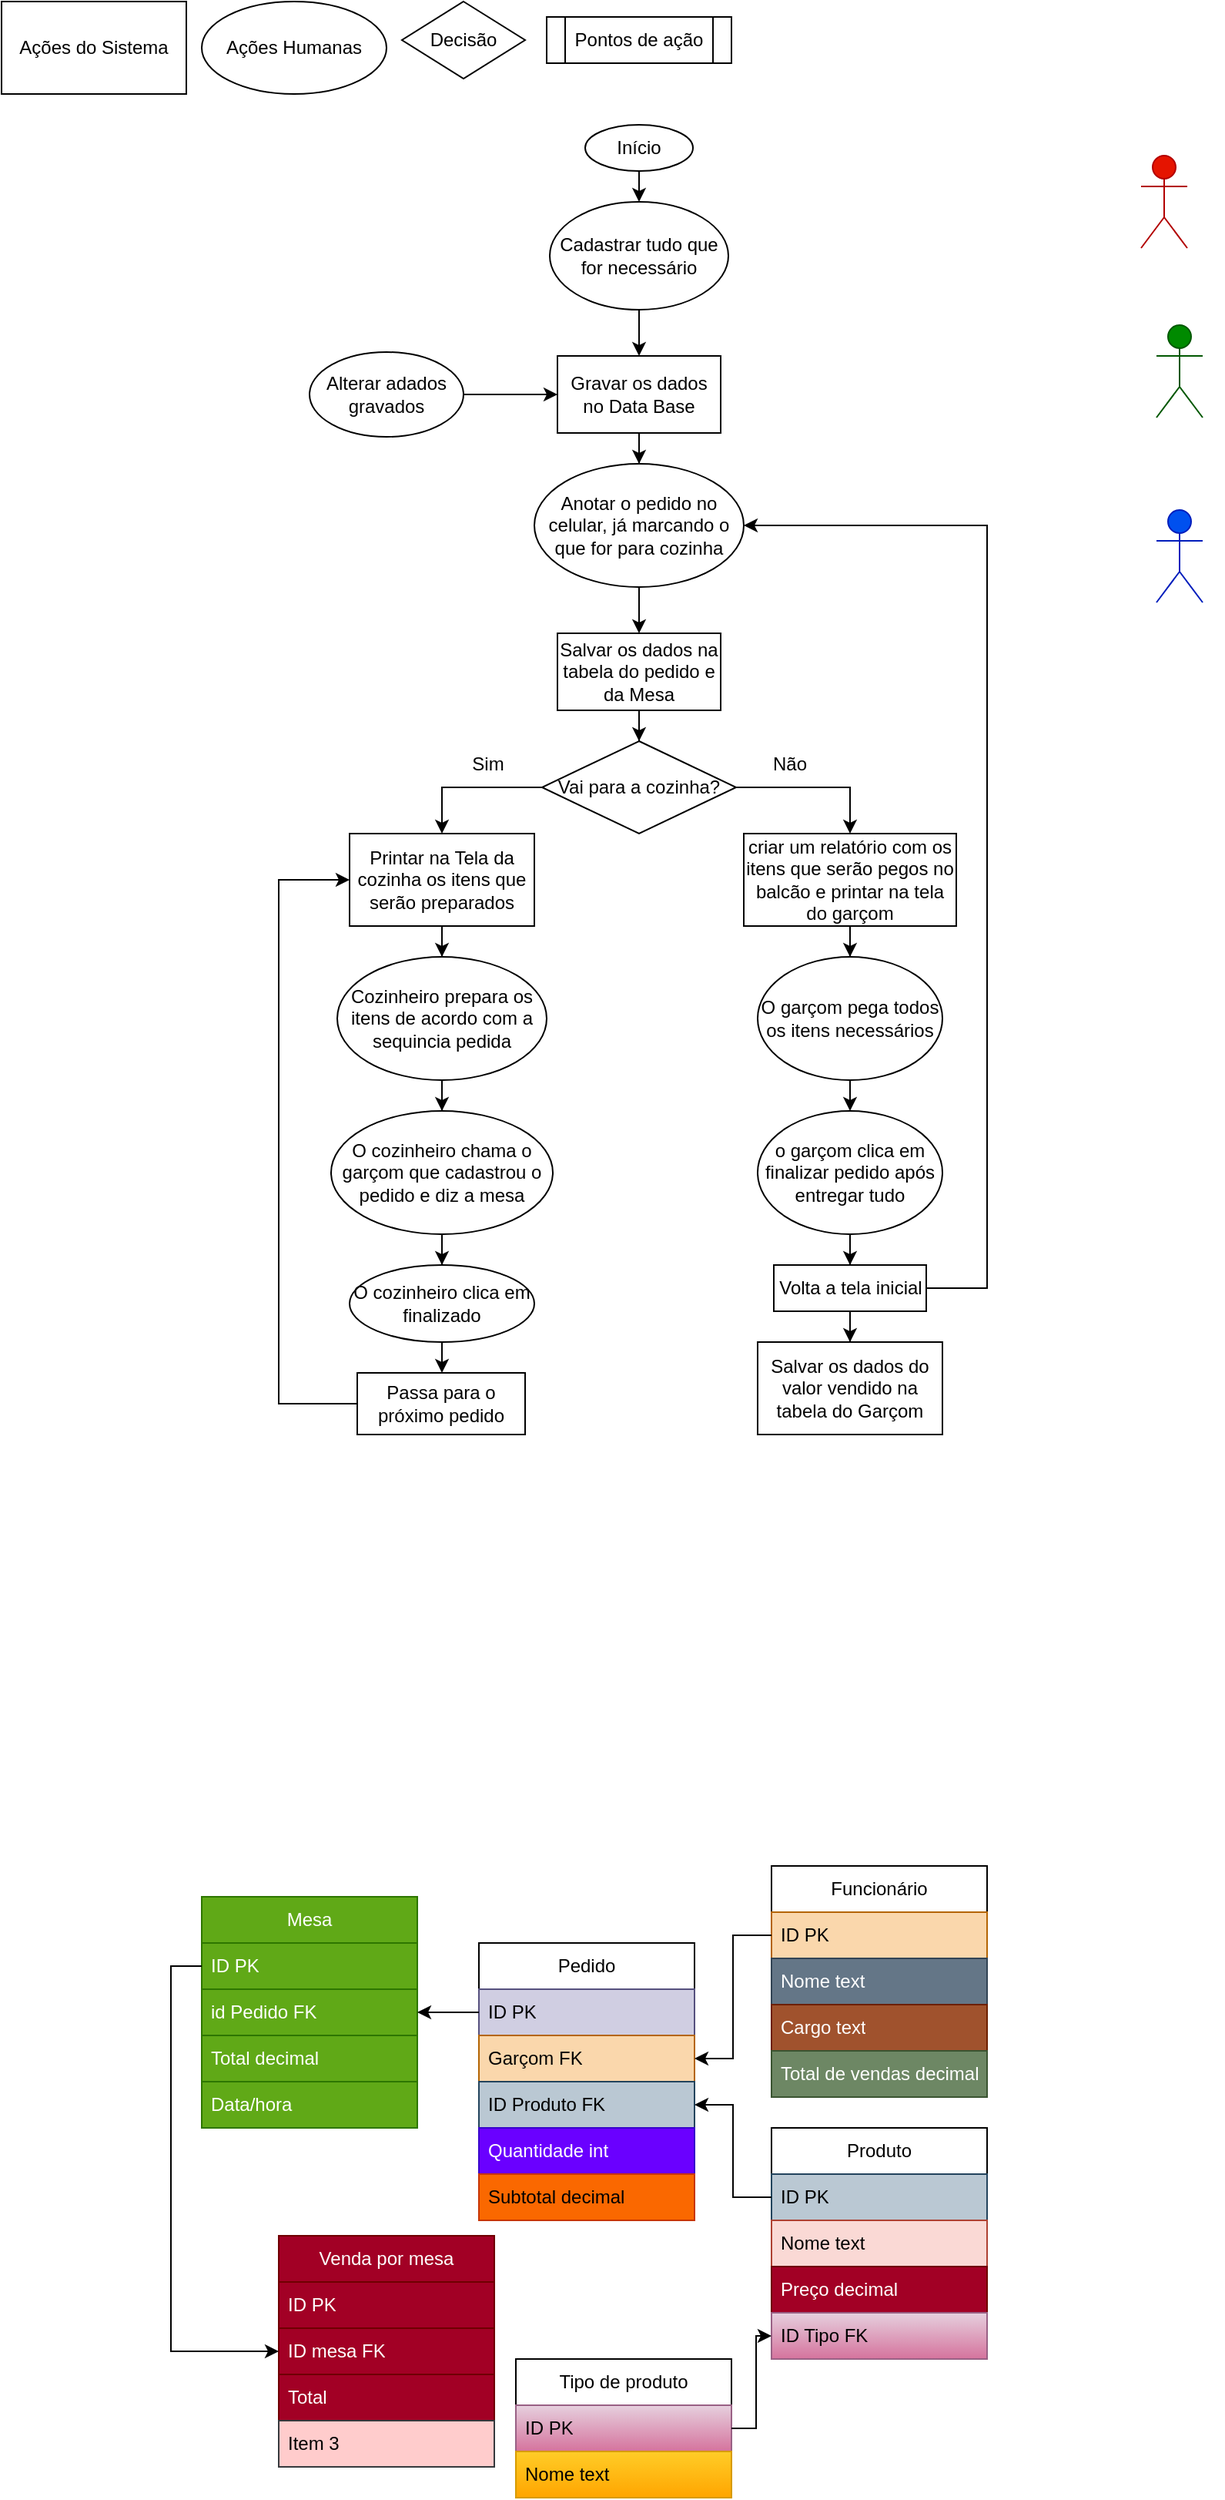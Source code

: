 <mxfile version="24.1.0" type="device">
  <diagram name="Página-1" id="1Tql2ecSNOwW80QSVyGi">
    <mxGraphModel dx="1050" dy="621" grid="1" gridSize="10" guides="1" tooltips="1" connect="1" arrows="1" fold="1" page="1" pageScale="1" pageWidth="827" pageHeight="1169" math="0" shadow="0">
      <root>
        <mxCell id="0" />
        <mxCell id="1" parent="0" />
        <mxCell id="56JyR-bc5Yv8i7RmvaTg-1" value="Ações do Sistema" style="rounded=0;whiteSpace=wrap;html=1;" parent="1" vertex="1">
          <mxGeometry width="120" height="60" as="geometry" />
        </mxCell>
        <mxCell id="56JyR-bc5Yv8i7RmvaTg-2" value="Ações Humanas" style="ellipse;whiteSpace=wrap;html=1;" parent="1" vertex="1">
          <mxGeometry x="130" width="120" height="60" as="geometry" />
        </mxCell>
        <mxCell id="56JyR-bc5Yv8i7RmvaTg-3" value="Decisão" style="rhombus;whiteSpace=wrap;html=1;" parent="1" vertex="1">
          <mxGeometry x="260" width="80" height="50" as="geometry" />
        </mxCell>
        <mxCell id="56JyR-bc5Yv8i7RmvaTg-4" value="Pontos de ação" style="shape=process;whiteSpace=wrap;html=1;backgroundOutline=1;" parent="1" vertex="1">
          <mxGeometry x="354" y="10" width="120" height="30" as="geometry" />
        </mxCell>
        <mxCell id="YjTdUMy0hwMRpe88G5Yf-2" style="edgeStyle=orthogonalEdgeStyle;rounded=0;orthogonalLoop=1;jettySize=auto;html=1;exitX=0.5;exitY=1;exitDx=0;exitDy=0;entryX=0.5;entryY=0;entryDx=0;entryDy=0;" parent="1" source="56JyR-bc5Yv8i7RmvaTg-8" target="YjTdUMy0hwMRpe88G5Yf-1" edge="1">
          <mxGeometry relative="1" as="geometry" />
        </mxCell>
        <mxCell id="56JyR-bc5Yv8i7RmvaTg-8" value="Início" style="ellipse;whiteSpace=wrap;html=1;" parent="1" vertex="1">
          <mxGeometry x="379" y="80" width="70" height="30" as="geometry" />
        </mxCell>
        <mxCell id="YjTdUMy0hwMRpe88G5Yf-4" value="" style="edgeStyle=orthogonalEdgeStyle;rounded=0;orthogonalLoop=1;jettySize=auto;html=1;" parent="1" source="YjTdUMy0hwMRpe88G5Yf-1" target="YjTdUMy0hwMRpe88G5Yf-3" edge="1">
          <mxGeometry relative="1" as="geometry" />
        </mxCell>
        <mxCell id="YjTdUMy0hwMRpe88G5Yf-1" value="Cadastrar tudo que for necessário" style="ellipse;whiteSpace=wrap;html=1;" parent="1" vertex="1">
          <mxGeometry x="356" y="130" width="116" height="70" as="geometry" />
        </mxCell>
        <mxCell id="YjTdUMy0hwMRpe88G5Yf-7" value="" style="edgeStyle=orthogonalEdgeStyle;rounded=0;orthogonalLoop=1;jettySize=auto;html=1;" parent="1" source="YjTdUMy0hwMRpe88G5Yf-3" target="YjTdUMy0hwMRpe88G5Yf-6" edge="1">
          <mxGeometry relative="1" as="geometry" />
        </mxCell>
        <mxCell id="YjTdUMy0hwMRpe88G5Yf-3" value="Gravar os dados no Data Base" style="rounded=0;whiteSpace=wrap;html=1;" parent="1" vertex="1">
          <mxGeometry x="361" y="230" width="106" height="50" as="geometry" />
        </mxCell>
        <mxCell id="YjTdUMy0hwMRpe88G5Yf-9" value="" style="edgeStyle=orthogonalEdgeStyle;rounded=0;orthogonalLoop=1;jettySize=auto;html=1;" parent="1" source="YjTdUMy0hwMRpe88G5Yf-6" edge="1">
          <mxGeometry relative="1" as="geometry">
            <mxPoint x="414" y="410" as="targetPoint" />
          </mxGeometry>
        </mxCell>
        <mxCell id="YjTdUMy0hwMRpe88G5Yf-6" value="Anotar o pedido no celular, já marcando o que for para cozinha" style="ellipse;whiteSpace=wrap;html=1;" parent="1" vertex="1">
          <mxGeometry x="346" y="300" width="136" height="80" as="geometry" />
        </mxCell>
        <mxCell id="YjTdUMy0hwMRpe88G5Yf-10" value="Garçom" style="shape=umlActor;verticalLabelPosition=bottom;verticalAlign=top;html=1;outlineConnect=0;fillColor=#e51400;fontColor=#ffffff;strokeColor=#B20000;" parent="1" vertex="1">
          <mxGeometry x="740" y="100" width="30" height="60" as="geometry" />
        </mxCell>
        <mxCell id="YjTdUMy0hwMRpe88G5Yf-13" value="Gestor" style="shape=umlActor;verticalLabelPosition=bottom;verticalAlign=top;html=1;outlineConnect=0;fillColor=#008a00;fontColor=#ffffff;strokeColor=#005700;" parent="1" vertex="1">
          <mxGeometry x="750" y="210" width="30" height="60" as="geometry" />
        </mxCell>
        <mxCell id="YjTdUMy0hwMRpe88G5Yf-15" value="Cozinheiro" style="shape=umlActor;verticalLabelPosition=bottom;verticalAlign=top;html=1;outlineConnect=0;fillColor=#0050ef;fontColor=#ffffff;strokeColor=#001DBC;" parent="1" vertex="1">
          <mxGeometry x="750" y="330" width="30" height="60" as="geometry" />
        </mxCell>
        <mxCell id="YjTdUMy0hwMRpe88G5Yf-21" value="" style="edgeStyle=orthogonalEdgeStyle;rounded=0;orthogonalLoop=1;jettySize=auto;html=1;" parent="1" source="YjTdUMy0hwMRpe88G5Yf-17" target="YjTdUMy0hwMRpe88G5Yf-20" edge="1">
          <mxGeometry relative="1" as="geometry" />
        </mxCell>
        <mxCell id="YjTdUMy0hwMRpe88G5Yf-17" value="Salvar os dados na tabela do pedido e da Mesa" style="rounded=0;whiteSpace=wrap;html=1;" parent="1" vertex="1">
          <mxGeometry x="361" y="410" width="106" height="50" as="geometry" />
        </mxCell>
        <mxCell id="YjTdUMy0hwMRpe88G5Yf-26" style="edgeStyle=orthogonalEdgeStyle;rounded=0;orthogonalLoop=1;jettySize=auto;html=1;exitX=0;exitY=0.5;exitDx=0;exitDy=0;entryX=0.5;entryY=0;entryDx=0;entryDy=0;" parent="1" source="YjTdUMy0hwMRpe88G5Yf-20" target="YjTdUMy0hwMRpe88G5Yf-25" edge="1">
          <mxGeometry relative="1" as="geometry" />
        </mxCell>
        <mxCell id="YjTdUMy0hwMRpe88G5Yf-28" style="edgeStyle=orthogonalEdgeStyle;rounded=0;orthogonalLoop=1;jettySize=auto;html=1;exitX=1;exitY=0.5;exitDx=0;exitDy=0;entryX=0.5;entryY=0;entryDx=0;entryDy=0;" parent="1" source="YjTdUMy0hwMRpe88G5Yf-20" target="YjTdUMy0hwMRpe88G5Yf-27" edge="1">
          <mxGeometry relative="1" as="geometry" />
        </mxCell>
        <mxCell id="YjTdUMy0hwMRpe88G5Yf-20" value="Vai para a cozinha?" style="rhombus;whiteSpace=wrap;html=1;" parent="1" vertex="1">
          <mxGeometry x="351" y="480" width="126" height="60" as="geometry" />
        </mxCell>
        <mxCell id="YjTdUMy0hwMRpe88G5Yf-22" value="Sim" style="text;html=1;align=center;verticalAlign=middle;whiteSpace=wrap;rounded=0;" parent="1" vertex="1">
          <mxGeometry x="286" y="480" width="60" height="30" as="geometry" />
        </mxCell>
        <mxCell id="YjTdUMy0hwMRpe88G5Yf-24" value="Não" style="text;html=1;align=center;verticalAlign=middle;whiteSpace=wrap;rounded=0;" parent="1" vertex="1">
          <mxGeometry x="482" y="480" width="60" height="30" as="geometry" />
        </mxCell>
        <mxCell id="YjTdUMy0hwMRpe88G5Yf-30" style="edgeStyle=orthogonalEdgeStyle;rounded=0;orthogonalLoop=1;jettySize=auto;html=1;exitX=0.5;exitY=1;exitDx=0;exitDy=0;" parent="1" source="YjTdUMy0hwMRpe88G5Yf-25" target="YjTdUMy0hwMRpe88G5Yf-29" edge="1">
          <mxGeometry relative="1" as="geometry" />
        </mxCell>
        <mxCell id="YjTdUMy0hwMRpe88G5Yf-25" value="Printar na Tela da cozinha os itens que serão preparados" style="rounded=0;whiteSpace=wrap;html=1;" parent="1" vertex="1">
          <mxGeometry x="226" y="540" width="120" height="60" as="geometry" />
        </mxCell>
        <mxCell id="YjTdUMy0hwMRpe88G5Yf-32" value="" style="edgeStyle=orthogonalEdgeStyle;rounded=0;orthogonalLoop=1;jettySize=auto;html=1;" parent="1" source="YjTdUMy0hwMRpe88G5Yf-27" target="YjTdUMy0hwMRpe88G5Yf-31" edge="1">
          <mxGeometry relative="1" as="geometry" />
        </mxCell>
        <mxCell id="YjTdUMy0hwMRpe88G5Yf-27" value="criar um relatório com os itens que serão pegos no balcão e printar na tela do garçom" style="rounded=0;whiteSpace=wrap;html=1;" parent="1" vertex="1">
          <mxGeometry x="482" y="540" width="138" height="60" as="geometry" />
        </mxCell>
        <mxCell id="YjTdUMy0hwMRpe88G5Yf-42" style="edgeStyle=orthogonalEdgeStyle;rounded=0;orthogonalLoop=1;jettySize=auto;html=1;exitX=0.5;exitY=1;exitDx=0;exitDy=0;" parent="1" source="YjTdUMy0hwMRpe88G5Yf-29" target="YjTdUMy0hwMRpe88G5Yf-41" edge="1">
          <mxGeometry relative="1" as="geometry" />
        </mxCell>
        <mxCell id="YjTdUMy0hwMRpe88G5Yf-29" value="Cozinheiro prepara os itens de acordo com a sequincia pedida" style="ellipse;whiteSpace=wrap;html=1;" parent="1" vertex="1">
          <mxGeometry x="218" y="620" width="136" height="80" as="geometry" />
        </mxCell>
        <mxCell id="YjTdUMy0hwMRpe88G5Yf-34" style="edgeStyle=orthogonalEdgeStyle;rounded=0;orthogonalLoop=1;jettySize=auto;html=1;exitX=0.5;exitY=1;exitDx=0;exitDy=0;entryX=0.5;entryY=0;entryDx=0;entryDy=0;" parent="1" source="YjTdUMy0hwMRpe88G5Yf-31" target="YjTdUMy0hwMRpe88G5Yf-33" edge="1">
          <mxGeometry relative="1" as="geometry" />
        </mxCell>
        <mxCell id="YjTdUMy0hwMRpe88G5Yf-31" value="O garçom pega todos os itens necessários" style="ellipse;whiteSpace=wrap;html=1;" parent="1" vertex="1">
          <mxGeometry x="491" y="620" width="120" height="80" as="geometry" />
        </mxCell>
        <mxCell id="YjTdUMy0hwMRpe88G5Yf-36" value="" style="edgeStyle=orthogonalEdgeStyle;rounded=0;orthogonalLoop=1;jettySize=auto;html=1;" parent="1" source="YjTdUMy0hwMRpe88G5Yf-33" target="YjTdUMy0hwMRpe88G5Yf-35" edge="1">
          <mxGeometry relative="1" as="geometry" />
        </mxCell>
        <mxCell id="YjTdUMy0hwMRpe88G5Yf-33" value="o garçom clica em finalizar pedido após entregar tudo" style="ellipse;whiteSpace=wrap;html=1;" parent="1" vertex="1">
          <mxGeometry x="491" y="720" width="120" height="80" as="geometry" />
        </mxCell>
        <mxCell id="YjTdUMy0hwMRpe88G5Yf-49" style="edgeStyle=orthogonalEdgeStyle;rounded=0;orthogonalLoop=1;jettySize=auto;html=1;entryX=1;entryY=0.5;entryDx=0;entryDy=0;" parent="1" source="YjTdUMy0hwMRpe88G5Yf-35" target="YjTdUMy0hwMRpe88G5Yf-6" edge="1">
          <mxGeometry relative="1" as="geometry">
            <Array as="points">
              <mxPoint x="640" y="835" />
              <mxPoint x="640" y="340" />
            </Array>
          </mxGeometry>
        </mxCell>
        <mxCell id="YjTdUMy0hwMRpe88G5Yf-53" value="" style="edgeStyle=orthogonalEdgeStyle;rounded=0;orthogonalLoop=1;jettySize=auto;html=1;" parent="1" source="YjTdUMy0hwMRpe88G5Yf-35" target="YjTdUMy0hwMRpe88G5Yf-52" edge="1">
          <mxGeometry relative="1" as="geometry" />
        </mxCell>
        <mxCell id="YjTdUMy0hwMRpe88G5Yf-35" value="Volta a tela inicial" style="rounded=0;whiteSpace=wrap;html=1;" parent="1" vertex="1">
          <mxGeometry x="501.5" y="820" width="99" height="30" as="geometry" />
        </mxCell>
        <mxCell id="YjTdUMy0hwMRpe88G5Yf-38" value="" style="edgeStyle=orthogonalEdgeStyle;rounded=0;orthogonalLoop=1;jettySize=auto;html=1;" parent="1" source="YjTdUMy0hwMRpe88G5Yf-37" target="YjTdUMy0hwMRpe88G5Yf-3" edge="1">
          <mxGeometry relative="1" as="geometry" />
        </mxCell>
        <mxCell id="YjTdUMy0hwMRpe88G5Yf-37" value="Alterar adados gravados" style="ellipse;whiteSpace=wrap;html=1;" parent="1" vertex="1">
          <mxGeometry x="200" y="227.5" width="100" height="55" as="geometry" />
        </mxCell>
        <mxCell id="YjTdUMy0hwMRpe88G5Yf-45" value="" style="edgeStyle=orthogonalEdgeStyle;rounded=0;orthogonalLoop=1;jettySize=auto;html=1;" parent="1" source="YjTdUMy0hwMRpe88G5Yf-41" target="YjTdUMy0hwMRpe88G5Yf-44" edge="1">
          <mxGeometry relative="1" as="geometry" />
        </mxCell>
        <mxCell id="YjTdUMy0hwMRpe88G5Yf-41" value="O cozinheiro chama o garçom que cadastrou o pedido e diz a mesa" style="ellipse;whiteSpace=wrap;html=1;" parent="1" vertex="1">
          <mxGeometry x="214" y="720" width="144" height="80" as="geometry" />
        </mxCell>
        <mxCell id="YjTdUMy0hwMRpe88G5Yf-47" value="" style="edgeStyle=orthogonalEdgeStyle;rounded=0;orthogonalLoop=1;jettySize=auto;html=1;" parent="1" source="YjTdUMy0hwMRpe88G5Yf-44" target="YjTdUMy0hwMRpe88G5Yf-46" edge="1">
          <mxGeometry relative="1" as="geometry" />
        </mxCell>
        <mxCell id="YjTdUMy0hwMRpe88G5Yf-44" value="O cozinheiro clica em finalizado" style="ellipse;whiteSpace=wrap;html=1;" parent="1" vertex="1">
          <mxGeometry x="226" y="820" width="120" height="50" as="geometry" />
        </mxCell>
        <mxCell id="YjTdUMy0hwMRpe88G5Yf-51" style="edgeStyle=orthogonalEdgeStyle;rounded=0;orthogonalLoop=1;jettySize=auto;html=1;entryX=0;entryY=0.5;entryDx=0;entryDy=0;" parent="1" source="YjTdUMy0hwMRpe88G5Yf-46" target="YjTdUMy0hwMRpe88G5Yf-25" edge="1">
          <mxGeometry relative="1" as="geometry">
            <Array as="points">
              <mxPoint x="180" y="910" />
              <mxPoint x="180" y="570" />
            </Array>
          </mxGeometry>
        </mxCell>
        <mxCell id="YjTdUMy0hwMRpe88G5Yf-46" value="Passa para o próximo pedido" style="rounded=0;whiteSpace=wrap;html=1;" parent="1" vertex="1">
          <mxGeometry x="231" y="890" width="109" height="40" as="geometry" />
        </mxCell>
        <mxCell id="YjTdUMy0hwMRpe88G5Yf-52" value="Salvar os dados do valor vendido na tabela do Garçom" style="rounded=0;whiteSpace=wrap;html=1;" parent="1" vertex="1">
          <mxGeometry x="491" y="870" width="120" height="60" as="geometry" />
        </mxCell>
        <mxCell id="I1CEeV2MvQD4HGh_UgYG-1" value="Mesa" style="swimlane;fontStyle=0;childLayout=stackLayout;horizontal=1;startSize=30;horizontalStack=0;resizeParent=1;resizeParentMax=0;resizeLast=0;collapsible=1;marginBottom=0;whiteSpace=wrap;html=1;fillColor=#60a917;fontColor=#ffffff;strokeColor=#2D7600;" vertex="1" parent="1">
          <mxGeometry x="130" y="1230" width="140" height="150" as="geometry" />
        </mxCell>
        <mxCell id="I1CEeV2MvQD4HGh_UgYG-2" value="ID PK" style="text;strokeColor=#2D7600;fillColor=#60a917;align=left;verticalAlign=middle;spacingLeft=4;spacingRight=4;overflow=hidden;points=[[0,0.5],[1,0.5]];portConstraint=eastwest;rotatable=0;whiteSpace=wrap;html=1;fontColor=#ffffff;" vertex="1" parent="I1CEeV2MvQD4HGh_UgYG-1">
          <mxGeometry y="30" width="140" height="30" as="geometry" />
        </mxCell>
        <mxCell id="I1CEeV2MvQD4HGh_UgYG-3" value="id Pedido FK" style="text;strokeColor=#2D7600;fillColor=#60a917;align=left;verticalAlign=middle;spacingLeft=4;spacingRight=4;overflow=hidden;points=[[0,0.5],[1,0.5]];portConstraint=eastwest;rotatable=0;whiteSpace=wrap;html=1;fontColor=#ffffff;" vertex="1" parent="I1CEeV2MvQD4HGh_UgYG-1">
          <mxGeometry y="60" width="140" height="30" as="geometry" />
        </mxCell>
        <mxCell id="I1CEeV2MvQD4HGh_UgYG-4" value="Total decimal" style="text;strokeColor=#2D7600;fillColor=#60a917;align=left;verticalAlign=middle;spacingLeft=4;spacingRight=4;overflow=hidden;points=[[0,0.5],[1,0.5]];portConstraint=eastwest;rotatable=0;whiteSpace=wrap;html=1;fontColor=#ffffff;" vertex="1" parent="I1CEeV2MvQD4HGh_UgYG-1">
          <mxGeometry y="90" width="140" height="30" as="geometry" />
        </mxCell>
        <mxCell id="I1CEeV2MvQD4HGh_UgYG-5" value="Data/hora" style="text;strokeColor=#2D7600;fillColor=#60a917;align=left;verticalAlign=middle;spacingLeft=4;spacingRight=4;overflow=hidden;points=[[0,0.5],[1,0.5]];portConstraint=eastwest;rotatable=0;whiteSpace=wrap;html=1;fontColor=#ffffff;" vertex="1" parent="I1CEeV2MvQD4HGh_UgYG-1">
          <mxGeometry y="120" width="140" height="30" as="geometry" />
        </mxCell>
        <mxCell id="I1CEeV2MvQD4HGh_UgYG-6" value="Pedido" style="swimlane;fontStyle=0;childLayout=stackLayout;horizontal=1;startSize=30;horizontalStack=0;resizeParent=1;resizeParentMax=0;resizeLast=0;collapsible=1;marginBottom=0;whiteSpace=wrap;html=1;" vertex="1" parent="1">
          <mxGeometry x="310" y="1260" width="140" height="180" as="geometry" />
        </mxCell>
        <mxCell id="I1CEeV2MvQD4HGh_UgYG-7" value="ID PK" style="text;strokeColor=#56517e;fillColor=#d0cee2;align=left;verticalAlign=middle;spacingLeft=4;spacingRight=4;overflow=hidden;points=[[0,0.5],[1,0.5]];portConstraint=eastwest;rotatable=0;whiteSpace=wrap;html=1;" vertex="1" parent="I1CEeV2MvQD4HGh_UgYG-6">
          <mxGeometry y="30" width="140" height="30" as="geometry" />
        </mxCell>
        <mxCell id="I1CEeV2MvQD4HGh_UgYG-8" value="Garçom FK" style="text;strokeColor=#b46504;fillColor=#fad7ac;align=left;verticalAlign=middle;spacingLeft=4;spacingRight=4;overflow=hidden;points=[[0,0.5],[1,0.5]];portConstraint=eastwest;rotatable=0;whiteSpace=wrap;html=1;" vertex="1" parent="I1CEeV2MvQD4HGh_UgYG-6">
          <mxGeometry y="60" width="140" height="30" as="geometry" />
        </mxCell>
        <mxCell id="I1CEeV2MvQD4HGh_UgYG-9" value="ID Produto FK" style="text;strokeColor=#23445d;fillColor=#bac8d3;align=left;verticalAlign=middle;spacingLeft=4;spacingRight=4;overflow=hidden;points=[[0,0.5],[1,0.5]];portConstraint=eastwest;rotatable=0;whiteSpace=wrap;html=1;" vertex="1" parent="I1CEeV2MvQD4HGh_UgYG-6">
          <mxGeometry y="90" width="140" height="30" as="geometry" />
        </mxCell>
        <mxCell id="I1CEeV2MvQD4HGh_UgYG-10" value="Quantidade int" style="text;strokeColor=#3700CC;fillColor=#6a00ff;align=left;verticalAlign=middle;spacingLeft=4;spacingRight=4;overflow=hidden;points=[[0,0.5],[1,0.5]];portConstraint=eastwest;rotatable=0;whiteSpace=wrap;html=1;fontColor=#ffffff;" vertex="1" parent="I1CEeV2MvQD4HGh_UgYG-6">
          <mxGeometry y="120" width="140" height="30" as="geometry" />
        </mxCell>
        <mxCell id="I1CEeV2MvQD4HGh_UgYG-11" value="Subtotal decimal" style="text;strokeColor=#C73500;fillColor=#fa6800;align=left;verticalAlign=middle;spacingLeft=4;spacingRight=4;overflow=hidden;points=[[0,0.5],[1,0.5]];portConstraint=eastwest;rotatable=0;whiteSpace=wrap;html=1;fontColor=#000000;" vertex="1" parent="I1CEeV2MvQD4HGh_UgYG-6">
          <mxGeometry y="150" width="140" height="30" as="geometry" />
        </mxCell>
        <mxCell id="I1CEeV2MvQD4HGh_UgYG-12" value="Venda por mesa" style="swimlane;fontStyle=0;childLayout=stackLayout;horizontal=1;startSize=30;horizontalStack=0;resizeParent=1;resizeParentMax=0;resizeLast=0;collapsible=1;marginBottom=0;whiteSpace=wrap;html=1;fillColor=#a20025;fontColor=#ffffff;strokeColor=#6F0000;" vertex="1" parent="1">
          <mxGeometry x="180" y="1450" width="140" height="150" as="geometry" />
        </mxCell>
        <mxCell id="I1CEeV2MvQD4HGh_UgYG-13" value="ID PK" style="text;strokeColor=#6F0000;fillColor=#a20025;align=left;verticalAlign=middle;spacingLeft=4;spacingRight=4;overflow=hidden;points=[[0,0.5],[1,0.5]];portConstraint=eastwest;rotatable=0;whiteSpace=wrap;html=1;fontColor=#ffffff;" vertex="1" parent="I1CEeV2MvQD4HGh_UgYG-12">
          <mxGeometry y="30" width="140" height="30" as="geometry" />
        </mxCell>
        <mxCell id="I1CEeV2MvQD4HGh_UgYG-14" value="ID mesa FK" style="text;strokeColor=#6F0000;fillColor=#a20025;align=left;verticalAlign=middle;spacingLeft=4;spacingRight=4;overflow=hidden;points=[[0,0.5],[1,0.5]];portConstraint=eastwest;rotatable=0;whiteSpace=wrap;html=1;fontColor=#ffffff;" vertex="1" parent="I1CEeV2MvQD4HGh_UgYG-12">
          <mxGeometry y="60" width="140" height="30" as="geometry" />
        </mxCell>
        <mxCell id="I1CEeV2MvQD4HGh_UgYG-15" value="Total" style="text;strokeColor=#6F0000;fillColor=#a20025;align=left;verticalAlign=middle;spacingLeft=4;spacingRight=4;overflow=hidden;points=[[0,0.5],[1,0.5]];portConstraint=eastwest;rotatable=0;whiteSpace=wrap;html=1;fontColor=#ffffff;" vertex="1" parent="I1CEeV2MvQD4HGh_UgYG-12">
          <mxGeometry y="90" width="140" height="30" as="geometry" />
        </mxCell>
        <mxCell id="I1CEeV2MvQD4HGh_UgYG-16" value="Item 3" style="text;strokeColor=#36393d;fillColor=#ffcccc;align=left;verticalAlign=middle;spacingLeft=4;spacingRight=4;overflow=hidden;points=[[0,0.5],[1,0.5]];portConstraint=eastwest;rotatable=0;whiteSpace=wrap;html=1;" vertex="1" parent="I1CEeV2MvQD4HGh_UgYG-12">
          <mxGeometry y="120" width="140" height="30" as="geometry" />
        </mxCell>
        <mxCell id="I1CEeV2MvQD4HGh_UgYG-17" value="Funcionário" style="swimlane;fontStyle=0;childLayout=stackLayout;horizontal=1;startSize=30;horizontalStack=0;resizeParent=1;resizeParentMax=0;resizeLast=0;collapsible=1;marginBottom=0;whiteSpace=wrap;html=1;" vertex="1" parent="1">
          <mxGeometry x="500" y="1210" width="140" height="150" as="geometry" />
        </mxCell>
        <mxCell id="I1CEeV2MvQD4HGh_UgYG-18" value="ID PK&lt;span style=&quot;white-space: pre;&quot;&gt;&#x9;&lt;/span&gt;" style="text;strokeColor=#b46504;fillColor=#fad7ac;align=left;verticalAlign=middle;spacingLeft=4;spacingRight=4;overflow=hidden;points=[[0,0.5],[1,0.5]];portConstraint=eastwest;rotatable=0;whiteSpace=wrap;html=1;" vertex="1" parent="I1CEeV2MvQD4HGh_UgYG-17">
          <mxGeometry y="30" width="140" height="30" as="geometry" />
        </mxCell>
        <mxCell id="I1CEeV2MvQD4HGh_UgYG-19" value="Nome text" style="text;strokeColor=#314354;fillColor=#647687;align=left;verticalAlign=middle;spacingLeft=4;spacingRight=4;overflow=hidden;points=[[0,0.5],[1,0.5]];portConstraint=eastwest;rotatable=0;whiteSpace=wrap;html=1;fontColor=#ffffff;" vertex="1" parent="I1CEeV2MvQD4HGh_UgYG-17">
          <mxGeometry y="60" width="140" height="30" as="geometry" />
        </mxCell>
        <mxCell id="I1CEeV2MvQD4HGh_UgYG-20" value="Cargo text" style="text;strokeColor=#6D1F00;fillColor=#a0522d;align=left;verticalAlign=middle;spacingLeft=4;spacingRight=4;overflow=hidden;points=[[0,0.5],[1,0.5]];portConstraint=eastwest;rotatable=0;whiteSpace=wrap;html=1;fontColor=#ffffff;" vertex="1" parent="I1CEeV2MvQD4HGh_UgYG-17">
          <mxGeometry y="90" width="140" height="30" as="geometry" />
        </mxCell>
        <mxCell id="I1CEeV2MvQD4HGh_UgYG-21" value="Total de vendas decimal" style="text;strokeColor=#3A5431;fillColor=#6d8764;align=left;verticalAlign=middle;spacingLeft=4;spacingRight=4;overflow=hidden;points=[[0,0.5],[1,0.5]];portConstraint=eastwest;rotatable=0;whiteSpace=wrap;html=1;fontColor=#ffffff;" vertex="1" parent="I1CEeV2MvQD4HGh_UgYG-17">
          <mxGeometry y="120" width="140" height="30" as="geometry" />
        </mxCell>
        <mxCell id="I1CEeV2MvQD4HGh_UgYG-22" value="Tipo de produto" style="swimlane;fontStyle=0;childLayout=stackLayout;horizontal=1;startSize=30;horizontalStack=0;resizeParent=1;resizeParentMax=0;resizeLast=0;collapsible=1;marginBottom=0;whiteSpace=wrap;html=1;" vertex="1" parent="1">
          <mxGeometry x="334" y="1530" width="140" height="90" as="geometry" />
        </mxCell>
        <mxCell id="I1CEeV2MvQD4HGh_UgYG-23" value="ID PK" style="text;strokeColor=#996185;fillColor=#e6d0de;align=left;verticalAlign=middle;spacingLeft=4;spacingRight=4;overflow=hidden;points=[[0,0.5],[1,0.5]];portConstraint=eastwest;rotatable=0;whiteSpace=wrap;html=1;gradientColor=#d5739d;" vertex="1" parent="I1CEeV2MvQD4HGh_UgYG-22">
          <mxGeometry y="30" width="140" height="30" as="geometry" />
        </mxCell>
        <mxCell id="I1CEeV2MvQD4HGh_UgYG-24" value="Nome text" style="text;strokeColor=#d79b00;fillColor=#ffcd28;align=left;verticalAlign=middle;spacingLeft=4;spacingRight=4;overflow=hidden;points=[[0,0.5],[1,0.5]];portConstraint=eastwest;rotatable=0;whiteSpace=wrap;html=1;gradientColor=#ffa500;" vertex="1" parent="I1CEeV2MvQD4HGh_UgYG-22">
          <mxGeometry y="60" width="140" height="30" as="geometry" />
        </mxCell>
        <mxCell id="I1CEeV2MvQD4HGh_UgYG-25" value="Produto" style="swimlane;fontStyle=0;childLayout=stackLayout;horizontal=1;startSize=30;horizontalStack=0;resizeParent=1;resizeParentMax=0;resizeLast=0;collapsible=1;marginBottom=0;whiteSpace=wrap;html=1;" vertex="1" parent="1">
          <mxGeometry x="500" y="1380" width="140" height="150" as="geometry" />
        </mxCell>
        <mxCell id="I1CEeV2MvQD4HGh_UgYG-26" value="ID PK" style="text;strokeColor=#23445d;fillColor=#bac8d3;align=left;verticalAlign=middle;spacingLeft=4;spacingRight=4;overflow=hidden;points=[[0,0.5],[1,0.5]];portConstraint=eastwest;rotatable=0;whiteSpace=wrap;html=1;" vertex="1" parent="I1CEeV2MvQD4HGh_UgYG-25">
          <mxGeometry y="30" width="140" height="30" as="geometry" />
        </mxCell>
        <mxCell id="I1CEeV2MvQD4HGh_UgYG-27" value="Nome text" style="text;strokeColor=#ae4132;fillColor=#fad9d5;align=left;verticalAlign=middle;spacingLeft=4;spacingRight=4;overflow=hidden;points=[[0,0.5],[1,0.5]];portConstraint=eastwest;rotatable=0;whiteSpace=wrap;html=1;" vertex="1" parent="I1CEeV2MvQD4HGh_UgYG-25">
          <mxGeometry y="60" width="140" height="30" as="geometry" />
        </mxCell>
        <mxCell id="I1CEeV2MvQD4HGh_UgYG-28" value="Preço decimal" style="text;fillColor=#a20025;align=left;verticalAlign=middle;spacingLeft=4;spacingRight=4;overflow=hidden;points=[[0,0.5],[1,0.5]];portConstraint=eastwest;rotatable=0;whiteSpace=wrap;html=1;strokeColor=#6F0000;fontColor=#ffffff;" vertex="1" parent="I1CEeV2MvQD4HGh_UgYG-25">
          <mxGeometry y="90" width="140" height="30" as="geometry" />
        </mxCell>
        <mxCell id="I1CEeV2MvQD4HGh_UgYG-29" value="ID Tipo FK" style="text;strokeColor=#996185;fillColor=#e6d0de;align=left;verticalAlign=middle;spacingLeft=4;spacingRight=4;overflow=hidden;points=[[0,0.5],[1,0.5]];portConstraint=eastwest;rotatable=0;whiteSpace=wrap;html=1;gradientColor=#d5739d;" vertex="1" parent="I1CEeV2MvQD4HGh_UgYG-25">
          <mxGeometry y="120" width="140" height="30" as="geometry" />
        </mxCell>
        <mxCell id="I1CEeV2MvQD4HGh_UgYG-30" style="edgeStyle=orthogonalEdgeStyle;rounded=0;orthogonalLoop=1;jettySize=auto;html=1;exitX=0;exitY=0.5;exitDx=0;exitDy=0;entryX=1;entryY=0.5;entryDx=0;entryDy=0;" edge="1" parent="1" source="I1CEeV2MvQD4HGh_UgYG-7" target="I1CEeV2MvQD4HGh_UgYG-3">
          <mxGeometry relative="1" as="geometry" />
        </mxCell>
        <mxCell id="I1CEeV2MvQD4HGh_UgYG-31" style="edgeStyle=orthogonalEdgeStyle;rounded=0;orthogonalLoop=1;jettySize=auto;html=1;exitX=0;exitY=0.5;exitDx=0;exitDy=0;" edge="1" parent="1" source="I1CEeV2MvQD4HGh_UgYG-2" target="I1CEeV2MvQD4HGh_UgYG-14">
          <mxGeometry relative="1" as="geometry" />
        </mxCell>
        <mxCell id="I1CEeV2MvQD4HGh_UgYG-32" style="edgeStyle=orthogonalEdgeStyle;rounded=0;orthogonalLoop=1;jettySize=auto;html=1;exitX=0;exitY=0.5;exitDx=0;exitDy=0;entryX=1;entryY=0.5;entryDx=0;entryDy=0;" edge="1" parent="1" source="I1CEeV2MvQD4HGh_UgYG-26" target="I1CEeV2MvQD4HGh_UgYG-9">
          <mxGeometry relative="1" as="geometry" />
        </mxCell>
        <mxCell id="I1CEeV2MvQD4HGh_UgYG-33" style="edgeStyle=orthogonalEdgeStyle;rounded=0;orthogonalLoop=1;jettySize=auto;html=1;exitX=0;exitY=0.5;exitDx=0;exitDy=0;entryX=1;entryY=0.5;entryDx=0;entryDy=0;" edge="1" parent="1" source="I1CEeV2MvQD4HGh_UgYG-18" target="I1CEeV2MvQD4HGh_UgYG-8">
          <mxGeometry relative="1" as="geometry" />
        </mxCell>
        <mxCell id="I1CEeV2MvQD4HGh_UgYG-34" style="edgeStyle=orthogonalEdgeStyle;rounded=0;orthogonalLoop=1;jettySize=auto;html=1;exitX=1;exitY=0.5;exitDx=0;exitDy=0;entryX=0;entryY=0.5;entryDx=0;entryDy=0;" edge="1" parent="1" source="I1CEeV2MvQD4HGh_UgYG-23" target="I1CEeV2MvQD4HGh_UgYG-29">
          <mxGeometry relative="1" as="geometry">
            <Array as="points">
              <mxPoint x="490" y="1575" />
              <mxPoint x="490" y="1515" />
            </Array>
          </mxGeometry>
        </mxCell>
      </root>
    </mxGraphModel>
  </diagram>
</mxfile>
